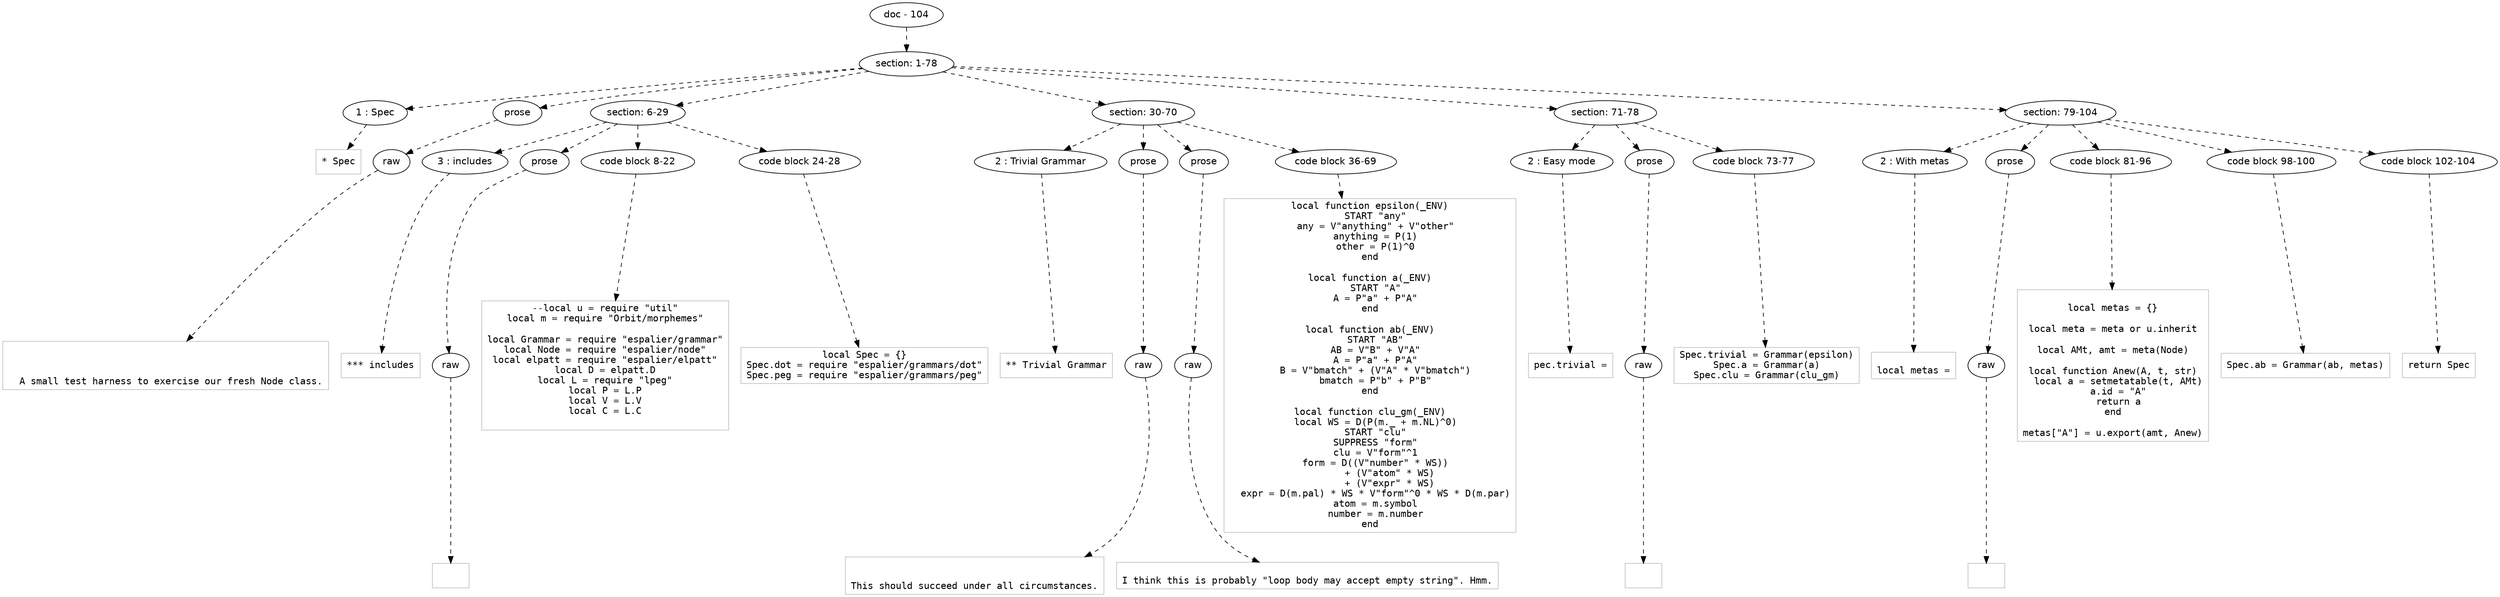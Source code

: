 digraph lpegNode {

node [fontname=Helvetica]
edge [style=dashed]

doc_0 [label="doc - 104"]


doc_0 -> { section_1}
{rank=same; section_1}

section_1 [label="section: 1-78"]


// END RANK doc_0

section_1 -> { header_2 prose_3 section_4 section_5 section_6 section_7}
{rank=same; header_2 prose_3 section_4 section_5 section_6 section_7}

header_2 [label="1 : Spec"]

prose_3 [label="prose"]

section_4 [label="section: 6-29"]

section_5 [label="section: 30-70"]

section_6 [label="section: 71-78"]

section_7 [label="section: 79-104"]


// END RANK section_1

header_2 -> leaf_8
leaf_8  [color=Gray,shape=rectangle,fontname=Inconsolata,label="* Spec"]
// END RANK header_2

prose_3 -> { raw_9}
{rank=same; raw_9}

raw_9 [label="raw"]


// END RANK prose_3

raw_9 -> leaf_10
leaf_10  [color=Gray,shape=rectangle,fontname=Inconsolata,label="


  A small test harness to exercise our fresh Node class.
"]
// END RANK raw_9

section_4 -> { header_11 prose_12 codeblock_13 codeblock_14}
{rank=same; header_11 prose_12 codeblock_13 codeblock_14}

header_11 [label="3 : includes"]

prose_12 [label="prose"]

codeblock_13 [label="code block 8-22"]

codeblock_14 [label="code block 24-28"]


// END RANK section_4

header_11 -> leaf_15
leaf_15  [color=Gray,shape=rectangle,fontname=Inconsolata,label="*** includes"]
// END RANK header_11

prose_12 -> { raw_16}
{rank=same; raw_16}

raw_16 [label="raw"]


// END RANK prose_12

raw_16 -> leaf_17
leaf_17  [color=Gray,shape=rectangle,fontname=Inconsolata,label="
"]
// END RANK raw_16

codeblock_13 -> leaf_18
leaf_18  [color=Gray,shape=rectangle,fontname=Inconsolata,label="--local u = require \"util\"
local m = require \"Orbit/morphemes\"

local Grammar = require \"espalier/grammar\"
local Node = require \"espalier/node\"
local elpatt = require \"espalier/elpatt\"
local D = elpatt.D
local L = require \"lpeg\"
local P = L.P
local V = L.V
local C = L.C

"]
// END RANK codeblock_13

codeblock_14 -> leaf_19
leaf_19  [color=Gray,shape=rectangle,fontname=Inconsolata,label="local Spec = {}
Spec.dot = require \"espalier/grammars/dot\"
Spec.peg = require \"espalier/grammars/peg\""]
// END RANK codeblock_14

section_5 -> { header_20 prose_21 prose_22 codeblock_23}
{rank=same; header_20 prose_21 prose_22 codeblock_23}

header_20 [label="2 : Trivial Grammar"]

prose_21 [label="prose"]

prose_22 [label="prose"]

codeblock_23 [label="code block 36-69"]


// END RANK section_5

header_20 -> leaf_24
leaf_24  [color=Gray,shape=rectangle,fontname=Inconsolata,label="** Trivial Grammar"]
// END RANK header_20

prose_21 -> { raw_25}
{rank=same; raw_25}

raw_25 [label="raw"]


// END RANK prose_21

raw_25 -> leaf_26
leaf_26  [color=Gray,shape=rectangle,fontname=Inconsolata,label="

This should succeed under all circumstances.
"]
// END RANK raw_25

prose_22 -> { raw_27}
{rank=same; raw_27}

raw_27 [label="raw"]


// END RANK prose_22

raw_27 -> leaf_28
leaf_28  [color=Gray,shape=rectangle,fontname=Inconsolata,label="
I think this is probably \"loop body may accept empty string\". Hmm.
"]
// END RANK raw_27

codeblock_23 -> leaf_29
leaf_29  [color=Gray,shape=rectangle,fontname=Inconsolata,label="local function epsilon(_ENV)
  START \"any\"
  any = V\"anything\" + V\"other\"
  anything = P(1)
  other = P(1)^0
end

local function a(_ENV)
  START \"A\"
  A = P\"a\" + P\"A\"
end

local function ab(_ENV)
  START \"AB\"
  AB = V\"B\" + V\"A\"
  A = P\"a\" + P\"A\"
  B = V\"bmatch\" + (V\"A\" * V\"bmatch\")
  bmatch = P\"b\" + P\"B\"
end

local function clu_gm(_ENV)
  local WS = D(P(m._ + m.NL)^0)
  START \"clu\"
  SUPPRESS \"form\"
  clu = V\"form\"^1
  form = D((V\"number\" * WS))
       + (V\"atom\" * WS)
       + (V\"expr\" * WS)
  expr = D(m.pal) * WS * V\"form\"^0 * WS * D(m.par)
  atom = m.symbol
  number = m.number
end"]
// END RANK codeblock_23

section_6 -> { header_30 prose_31 codeblock_32}
{rank=same; header_30 prose_31 codeblock_32}

header_30 [label="2 : Easy mode"]

prose_31 [label="prose"]

codeblock_32 [label="code block 73-77"]


// END RANK section_6

header_30 -> leaf_33
leaf_33  [color=Gray,shape=rectangle,fontname=Inconsolata,label="pec.trivial ="]
// END RANK header_30

prose_31 -> { raw_34}
{rank=same; raw_34}

raw_34 [label="raw"]


// END RANK prose_31

raw_34 -> leaf_35
leaf_35  [color=Gray,shape=rectangle,fontname=Inconsolata,label="
"]
// END RANK raw_34

codeblock_32 -> leaf_36
leaf_36  [color=Gray,shape=rectangle,fontname=Inconsolata,label="Spec.trivial = Grammar(epsilon)
Spec.a = Grammar(a)
Spec.clu = Grammar(clu_gm)"]
// END RANK codeblock_32

section_7 -> { header_37 prose_38 codeblock_39 codeblock_40 codeblock_41}
{rank=same; header_37 prose_38 codeblock_39 codeblock_40 codeblock_41}

header_37 [label="2 : With metas"]

prose_38 [label="prose"]

codeblock_39 [label="code block 81-96"]

codeblock_40 [label="code block 98-100"]

codeblock_41 [label="code block 102-104"]


// END RANK section_7

header_37 -> leaf_42
leaf_42  [color=Gray,shape=rectangle,fontname=Inconsolata,label="
local metas ="]
// END RANK header_37

prose_38 -> { raw_43}
{rank=same; raw_43}

raw_43 [label="raw"]


// END RANK prose_38

raw_43 -> leaf_44
leaf_44  [color=Gray,shape=rectangle,fontname=Inconsolata,label="
"]
// END RANK raw_43

codeblock_39 -> leaf_45
leaf_45  [color=Gray,shape=rectangle,fontname=Inconsolata,label="
local metas = {}

local meta = meta or u.inherit

local AMt, amt = meta(Node)

local function Anew(A, t, str)
  local a = setmetatable(t, AMt)
  a.id = \"A\"
  return a
end

metas[\"A\"] = u.export(amt, Anew)"]
// END RANK codeblock_39

codeblock_40 -> leaf_46
leaf_46  [color=Gray,shape=rectangle,fontname=Inconsolata,label="Spec.ab = Grammar(ab, metas)"]
// END RANK codeblock_40

codeblock_41 -> leaf_47
leaf_47  [color=Gray,shape=rectangle,fontname=Inconsolata,label="return Spec"]
// END RANK codeblock_41


}
